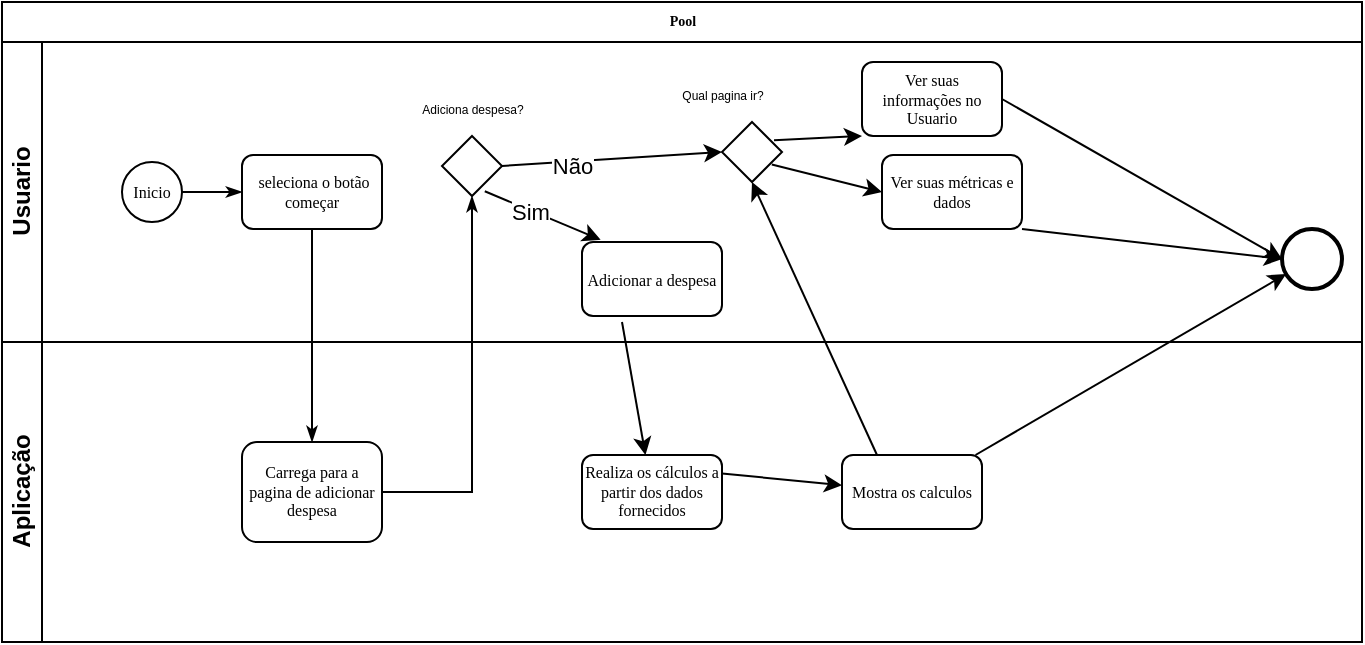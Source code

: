 <mxfile version="22.0.4" type="device">
  <diagram name="Page-1" id="c7488fd3-1785-93aa-aadb-54a6760d102a">
    <mxGraphModel dx="724" dy="390" grid="1" gridSize="10" guides="1" tooltips="1" connect="1" arrows="1" fold="1" page="1" pageScale="1" pageWidth="1100" pageHeight="850" background="none" math="0" shadow="0">
      <root>
        <mxCell id="0" />
        <mxCell id="1" parent="0" />
        <mxCell id="2b4e8129b02d487f-1" value="Pool" style="swimlane;html=1;childLayout=stackLayout;horizontal=1;startSize=20;horizontalStack=0;rounded=0;shadow=0;labelBackgroundColor=none;strokeWidth=1;fontFamily=Verdana;fontSize=7;align=center;" parent="1" vertex="1">
          <mxGeometry x="180" y="70" width="680" height="320" as="geometry" />
        </mxCell>
        <mxCell id="2b4e8129b02d487f-2" value="Usuario" style="swimlane;html=1;startSize=20;horizontal=0;" parent="2b4e8129b02d487f-1" vertex="1">
          <mxGeometry y="20" width="680" height="150" as="geometry" />
        </mxCell>
        <mxCell id="2b4e8129b02d487f-18" style="edgeStyle=orthogonalEdgeStyle;rounded=0;html=1;labelBackgroundColor=none;startArrow=none;startFill=0;startSize=5;endArrow=classicThin;endFill=1;endSize=5;jettySize=auto;orthogonalLoop=1;strokeWidth=1;fontFamily=Verdana;fontSize=8" parent="2b4e8129b02d487f-2" source="2b4e8129b02d487f-5" target="2b4e8129b02d487f-6" edge="1">
          <mxGeometry relative="1" as="geometry" />
        </mxCell>
        <mxCell id="2b4e8129b02d487f-5" value="Inicio" style="ellipse;whiteSpace=wrap;html=1;rounded=0;shadow=0;labelBackgroundColor=none;strokeWidth=1;fontFamily=Verdana;fontSize=8;align=center;" parent="2b4e8129b02d487f-2" vertex="1">
          <mxGeometry x="60" y="60" width="30" height="30" as="geometry" />
        </mxCell>
        <mxCell id="2b4e8129b02d487f-6" value="&amp;nbsp;seleciona o botão começar" style="rounded=1;whiteSpace=wrap;html=1;shadow=0;labelBackgroundColor=none;strokeWidth=1;fontFamily=Verdana;fontSize=8;align=center;" parent="2b4e8129b02d487f-2" vertex="1">
          <mxGeometry x="120" y="56.5" width="70" height="37" as="geometry" />
        </mxCell>
        <mxCell id="2b4e8129b02d487f-7" value="Adicionar a despesa" style="rounded=1;whiteSpace=wrap;html=1;shadow=0;labelBackgroundColor=none;strokeWidth=1;fontFamily=Verdana;fontSize=8;align=center;" parent="2b4e8129b02d487f-2" vertex="1">
          <mxGeometry x="290" y="100.0" width="70" height="37" as="geometry" />
        </mxCell>
        <mxCell id="2b4e8129b02d487f-8" value="" style="ellipse;whiteSpace=wrap;html=1;rounded=0;shadow=0;labelBackgroundColor=none;strokeWidth=2;fontFamily=Verdana;fontSize=8;align=center;" parent="2b4e8129b02d487f-2" vertex="1">
          <mxGeometry x="640" y="93.5" width="30" height="30" as="geometry" />
        </mxCell>
        <mxCell id="2b4e8129b02d487f-13" value="" style="strokeWidth=1;html=1;shape=mxgraph.flowchart.decision;whiteSpace=wrap;rounded=1;shadow=0;labelBackgroundColor=none;fontFamily=Verdana;fontSize=8;align=center;" parent="2b4e8129b02d487f-2" vertex="1">
          <mxGeometry x="220" y="47" width="30" height="30" as="geometry" />
        </mxCell>
        <mxCell id="Iryi1hbyzpVA5w1GtVdY-8" value="&lt;font style=&quot;font-size: 6px;&quot;&gt;Adiciona despesa?&lt;/font&gt;" style="text;html=1;align=center;verticalAlign=middle;resizable=0;points=[];autosize=1;strokeColor=none;fillColor=none;" vertex="1" parent="2b4e8129b02d487f-2">
          <mxGeometry x="200" y="17" width="70" height="30" as="geometry" />
        </mxCell>
        <mxCell id="Iryi1hbyzpVA5w1GtVdY-10" value="" style="endArrow=classic;html=1;rounded=0;entryX=0;entryY=0.5;entryDx=0;entryDy=0;exitX=1;exitY=0.5;exitDx=0;exitDy=0;exitPerimeter=0;entryPerimeter=0;" edge="1" parent="2b4e8129b02d487f-2" source="2b4e8129b02d487f-13" target="Iryi1hbyzpVA5w1GtVdY-12">
          <mxGeometry width="50" height="50" relative="1" as="geometry">
            <mxPoint x="310" y="120" as="sourcePoint" />
            <mxPoint x="430" y="70.5" as="targetPoint" />
          </mxGeometry>
        </mxCell>
        <mxCell id="Iryi1hbyzpVA5w1GtVdY-11" value="Não" style="edgeLabel;html=1;align=center;verticalAlign=middle;resizable=0;points=[];" vertex="1" connectable="0" parent="Iryi1hbyzpVA5w1GtVdY-10">
          <mxGeometry x="-0.371" y="-2" relative="1" as="geometry">
            <mxPoint as="offset" />
          </mxGeometry>
        </mxCell>
        <mxCell id="Iryi1hbyzpVA5w1GtVdY-12" value="" style="strokeWidth=1;html=1;shape=mxgraph.flowchart.decision;whiteSpace=wrap;rounded=1;shadow=0;labelBackgroundColor=none;fontFamily=Verdana;fontSize=8;align=center;" vertex="1" parent="2b4e8129b02d487f-2">
          <mxGeometry x="360" y="40" width="30" height="30" as="geometry" />
        </mxCell>
        <mxCell id="Iryi1hbyzpVA5w1GtVdY-14" value="&lt;font style=&quot;font-size: 6px;&quot;&gt;Qual pagina ir?&lt;/font&gt;" style="text;html=1;align=center;verticalAlign=middle;resizable=0;points=[];autosize=1;strokeColor=none;fillColor=none;" vertex="1" parent="2b4e8129b02d487f-2">
          <mxGeometry x="330" y="10" width="60" height="30" as="geometry" />
        </mxCell>
        <mxCell id="Iryi1hbyzpVA5w1GtVdY-15" value="Ver suas métricas e dados" style="rounded=1;whiteSpace=wrap;html=1;shadow=0;labelBackgroundColor=none;strokeWidth=1;fontFamily=Verdana;fontSize=8;align=center;" vertex="1" parent="2b4e8129b02d487f-2">
          <mxGeometry x="440" y="56.5" width="70" height="37" as="geometry" />
        </mxCell>
        <mxCell id="Iryi1hbyzpVA5w1GtVdY-16" value="Ver suas informações no Usuario" style="rounded=1;whiteSpace=wrap;html=1;shadow=0;labelBackgroundColor=none;strokeWidth=1;fontFamily=Verdana;fontSize=8;align=center;" vertex="1" parent="2b4e8129b02d487f-2">
          <mxGeometry x="430" y="10.0" width="70" height="37" as="geometry" />
        </mxCell>
        <mxCell id="Iryi1hbyzpVA5w1GtVdY-17" value="" style="endArrow=classic;html=1;rounded=0;entryX=0;entryY=1;entryDx=0;entryDy=0;exitX=0.867;exitY=0.303;exitDx=0;exitDy=0;exitPerimeter=0;" edge="1" parent="2b4e8129b02d487f-2" source="Iryi1hbyzpVA5w1GtVdY-12" target="Iryi1hbyzpVA5w1GtVdY-16">
          <mxGeometry width="50" height="50" relative="1" as="geometry">
            <mxPoint x="240" y="103.5" as="sourcePoint" />
            <mxPoint x="290" y="53.5" as="targetPoint" />
          </mxGeometry>
        </mxCell>
        <mxCell id="Iryi1hbyzpVA5w1GtVdY-18" value="" style="endArrow=classic;html=1;rounded=0;entryX=0;entryY=0.5;entryDx=0;entryDy=0;exitX=0.83;exitY=0.707;exitDx=0;exitDy=0;exitPerimeter=0;" edge="1" parent="2b4e8129b02d487f-2" source="Iryi1hbyzpVA5w1GtVdY-12" target="Iryi1hbyzpVA5w1GtVdY-15">
          <mxGeometry width="50" height="50" relative="1" as="geometry">
            <mxPoint x="240" y="103.5" as="sourcePoint" />
            <mxPoint x="290" y="53.5" as="targetPoint" />
          </mxGeometry>
        </mxCell>
        <mxCell id="Iryi1hbyzpVA5w1GtVdY-19" value="" style="endArrow=classic;html=1;rounded=0;exitX=0.713;exitY=0.921;exitDx=0;exitDy=0;exitPerimeter=0;entryX=0.133;entryY=-0.03;entryDx=0;entryDy=0;entryPerimeter=0;" edge="1" parent="2b4e8129b02d487f-2" source="2b4e8129b02d487f-13" target="2b4e8129b02d487f-7">
          <mxGeometry width="50" height="50" relative="1" as="geometry">
            <mxPoint x="310" y="130" as="sourcePoint" />
            <mxPoint x="360" y="80" as="targetPoint" />
          </mxGeometry>
        </mxCell>
        <mxCell id="Iryi1hbyzpVA5w1GtVdY-20" value="Sim" style="edgeLabel;html=1;align=center;verticalAlign=middle;resizable=0;points=[];" vertex="1" connectable="0" parent="Iryi1hbyzpVA5w1GtVdY-19">
          <mxGeometry x="-0.205" y="-1" relative="1" as="geometry">
            <mxPoint as="offset" />
          </mxGeometry>
        </mxCell>
        <mxCell id="Iryi1hbyzpVA5w1GtVdY-27" value="" style="endArrow=classic;html=1;rounded=0;entryX=0;entryY=0.5;entryDx=0;entryDy=0;exitX=1;exitY=0.5;exitDx=0;exitDy=0;" edge="1" parent="2b4e8129b02d487f-2" source="Iryi1hbyzpVA5w1GtVdY-16" target="2b4e8129b02d487f-8">
          <mxGeometry width="50" height="50" relative="1" as="geometry">
            <mxPoint x="310" y="130" as="sourcePoint" />
            <mxPoint x="360" y="80" as="targetPoint" />
          </mxGeometry>
        </mxCell>
        <mxCell id="Iryi1hbyzpVA5w1GtVdY-28" value="" style="endArrow=classic;html=1;rounded=0;entryX=0;entryY=0.5;entryDx=0;entryDy=0;exitX=1;exitY=1;exitDx=0;exitDy=0;" edge="1" parent="2b4e8129b02d487f-2" source="Iryi1hbyzpVA5w1GtVdY-15" target="2b4e8129b02d487f-8">
          <mxGeometry width="50" height="50" relative="1" as="geometry">
            <mxPoint x="310" y="130" as="sourcePoint" />
            <mxPoint x="360" y="80" as="targetPoint" />
          </mxGeometry>
        </mxCell>
        <mxCell id="2b4e8129b02d487f-3" value="Aplicação" style="swimlane;html=1;startSize=20;horizontal=0;" parent="2b4e8129b02d487f-1" vertex="1">
          <mxGeometry y="170" width="680" height="150" as="geometry" />
        </mxCell>
        <mxCell id="2b4e8129b02d487f-12" value="Carrega para a pagina de adicionar despesa" style="rounded=1;whiteSpace=wrap;html=1;shadow=0;labelBackgroundColor=none;strokeWidth=1;fontFamily=Verdana;fontSize=8;align=center;" parent="2b4e8129b02d487f-3" vertex="1">
          <mxGeometry x="120" y="50" width="70" height="50" as="geometry" />
        </mxCell>
        <mxCell id="Iryi1hbyzpVA5w1GtVdY-21" value="Realiza os cálculos a partir dos dados fornecidos" style="rounded=1;whiteSpace=wrap;html=1;shadow=0;labelBackgroundColor=none;strokeWidth=1;fontFamily=Verdana;fontSize=8;align=center;" vertex="1" parent="2b4e8129b02d487f-3">
          <mxGeometry x="290" y="56.5" width="70" height="37" as="geometry" />
        </mxCell>
        <mxCell id="Iryi1hbyzpVA5w1GtVdY-23" value="Mostra os calculos" style="rounded=1;whiteSpace=wrap;html=1;shadow=0;labelBackgroundColor=none;strokeWidth=1;fontFamily=Verdana;fontSize=8;align=center;" vertex="1" parent="2b4e8129b02d487f-3">
          <mxGeometry x="420" y="56.5" width="70" height="37" as="geometry" />
        </mxCell>
        <mxCell id="Iryi1hbyzpVA5w1GtVdY-24" value="" style="endArrow=classic;html=1;rounded=0;exitX=1;exitY=0.25;exitDx=0;exitDy=0;" edge="1" parent="2b4e8129b02d487f-3" source="Iryi1hbyzpVA5w1GtVdY-21" target="Iryi1hbyzpVA5w1GtVdY-23">
          <mxGeometry width="50" height="50" relative="1" as="geometry">
            <mxPoint x="310" y="-20" as="sourcePoint" />
            <mxPoint x="360" y="-70" as="targetPoint" />
          </mxGeometry>
        </mxCell>
        <mxCell id="2b4e8129b02d487f-24" style="edgeStyle=orthogonalEdgeStyle;rounded=0;html=1;labelBackgroundColor=none;startArrow=none;startFill=0;startSize=5;endArrow=classicThin;endFill=1;endSize=5;jettySize=auto;orthogonalLoop=1;strokeWidth=1;fontFamily=Verdana;fontSize=8" parent="2b4e8129b02d487f-1" source="2b4e8129b02d487f-6" target="2b4e8129b02d487f-12" edge="1">
          <mxGeometry relative="1" as="geometry" />
        </mxCell>
        <mxCell id="2b4e8129b02d487f-26" style="edgeStyle=orthogonalEdgeStyle;rounded=0;html=1;labelBackgroundColor=none;startArrow=none;startFill=0;startSize=5;endArrow=classicThin;endFill=1;endSize=5;jettySize=auto;orthogonalLoop=1;strokeWidth=1;fontFamily=Verdana;fontSize=8" parent="2b4e8129b02d487f-1" source="2b4e8129b02d487f-12" target="2b4e8129b02d487f-13" edge="1">
          <mxGeometry relative="1" as="geometry" />
        </mxCell>
        <mxCell id="Iryi1hbyzpVA5w1GtVdY-25" value="" style="endArrow=classic;html=1;rounded=0;exitX=0.25;exitY=0;exitDx=0;exitDy=0;entryX=0.5;entryY=1;entryDx=0;entryDy=0;entryPerimeter=0;" edge="1" parent="2b4e8129b02d487f-1" source="Iryi1hbyzpVA5w1GtVdY-23" target="Iryi1hbyzpVA5w1GtVdY-12">
          <mxGeometry width="50" height="50" relative="1" as="geometry">
            <mxPoint x="310" y="150" as="sourcePoint" />
            <mxPoint x="360" y="100" as="targetPoint" />
          </mxGeometry>
        </mxCell>
        <mxCell id="Iryi1hbyzpVA5w1GtVdY-26" value="" style="endArrow=classic;html=1;rounded=0;" edge="1" parent="2b4e8129b02d487f-1" source="Iryi1hbyzpVA5w1GtVdY-23" target="2b4e8129b02d487f-8">
          <mxGeometry width="50" height="50" relative="1" as="geometry">
            <mxPoint x="310" y="150" as="sourcePoint" />
            <mxPoint x="360" y="100" as="targetPoint" />
          </mxGeometry>
        </mxCell>
        <mxCell id="Iryi1hbyzpVA5w1GtVdY-22" value="" style="endArrow=classic;html=1;rounded=0;" edge="1" parent="1" target="Iryi1hbyzpVA5w1GtVdY-21">
          <mxGeometry width="50" height="50" relative="1" as="geometry">
            <mxPoint x="490" y="230" as="sourcePoint" />
            <mxPoint x="540" y="170" as="targetPoint" />
          </mxGeometry>
        </mxCell>
      </root>
    </mxGraphModel>
  </diagram>
</mxfile>
